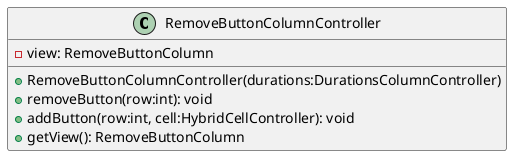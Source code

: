 @startuml

    class RemoveButtonColumnController {
        -view: RemoveButtonColumn
        +RemoveButtonColumnController(durations:DurationsColumnController)
        +removeButton(row:int): void
        +addButton(row:int, cell:HybridCellController): void
        +getView(): RemoveButtonColumn
    }

@enduml
